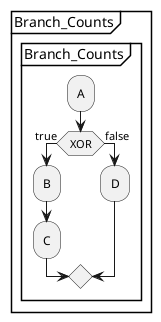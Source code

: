 @startuml
partition "Branch_Counts" {
    group "Branch_Counts"
        :A;
        if (XOR) then (true)
            :B;
            :C;
        else (false)
            :D;
        endif
    end group
}
@enduml